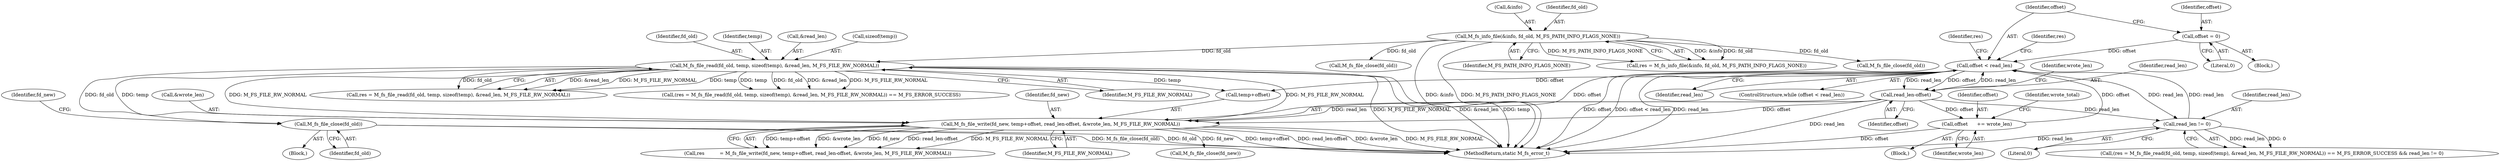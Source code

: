 digraph "0_mstdlib_db124b8f607dd0a40a9aef2d4d468fad433522a7_1@API" {
"1000297" [label="(Call,M_fs_file_close(fd_old))"];
"1000201" [label="(Call,M_fs_file_read(fd_old, temp, sizeof(temp), &read_len, M_FS_FILE_RW_NORMAL))"];
"1000156" [label="(Call,M_fs_info_file(&info, fd_old, M_FS_PATH_INFO_FLAGS_NONE))"];
"1000224" [label="(Call,M_fs_file_write(fd_new, temp+offset, read_len-offset, &wrote_len, M_FS_FILE_RW_NORMAL))"];
"1000218" [label="(Call,offset < read_len)"];
"1000235" [label="(Call,offset      += wrote_len)"];
"1000229" [label="(Call,read_len-offset)"];
"1000214" [label="(Call,offset = 0)"];
"1000210" [label="(Call,read_len != 0)"];
"1000219" [label="(Identifier,offset)"];
"1000203" [label="(Identifier,temp)"];
"1000192" [label="(Call,M_fs_file_close(fd_old))"];
"1000300" [label="(Identifier,fd_new)"];
"1000232" [label="(Call,&wrote_len)"];
"1000235" [label="(Call,offset      += wrote_len)"];
"1000224" [label="(Call,M_fs_file_write(fd_new, temp+offset, read_len-offset, &wrote_len, M_FS_FILE_RW_NORMAL))"];
"1000212" [label="(Literal,0)"];
"1000222" [label="(Call,res          = M_fs_file_write(fd_new, temp+offset, read_len-offset, &wrote_len, M_FS_FILE_RW_NORMAL))"];
"1000233" [label="(Identifier,wrote_len)"];
"1000237" [label="(Identifier,wrote_len)"];
"1000236" [label="(Identifier,offset)"];
"1000234" [label="(Identifier,M_FS_FILE_RW_NORMAL)"];
"1000221" [label="(Block,)"];
"1000199" [label="(Call,res = M_fs_file_read(fd_old, temp, sizeof(temp), &read_len, M_FS_FILE_RW_NORMAL))"];
"1000206" [label="(Call,&read_len)"];
"1000197" [label="(Call,(res = M_fs_file_read(fd_old, temp, sizeof(temp), &read_len, M_FS_FILE_RW_NORMAL)) == M_FS_ERROR_SUCCESS && read_len != 0)"];
"1000204" [label="(Call,sizeof(temp))"];
"1000218" [label="(Call,offset < read_len)"];
"1000226" [label="(Call,temp+offset)"];
"1000166" [label="(Call,M_fs_file_close(fd_old))"];
"1000230" [label="(Identifier,read_len)"];
"1000299" [label="(Call,M_fs_file_close(fd_new))"];
"1000297" [label="(Call,M_fs_file_close(fd_old))"];
"1000293" [label="(Identifier,res)"];
"1000159" [label="(Identifier,fd_old)"];
"1000198" [label="(Call,(res = M_fs_file_read(fd_old, temp, sizeof(temp), &read_len, M_FS_FILE_RW_NORMAL)) == M_FS_ERROR_SUCCESS)"];
"1000111" [label="(Block,)"];
"1000214" [label="(Call,offset = 0)"];
"1000208" [label="(Identifier,M_FS_FILE_RW_NORMAL)"];
"1000157" [label="(Call,&info)"];
"1000225" [label="(Identifier,fd_new)"];
"1000229" [label="(Call,read_len-offset)"];
"1000220" [label="(Identifier,read_len)"];
"1000223" [label="(Identifier,res)"];
"1000211" [label="(Identifier,read_len)"];
"1000298" [label="(Identifier,fd_old)"];
"1000231" [label="(Identifier,offset)"];
"1000213" [label="(Block,)"];
"1000156" [label="(Call,M_fs_info_file(&info, fd_old, M_FS_PATH_INFO_FLAGS_NONE))"];
"1000215" [label="(Identifier,offset)"];
"1000239" [label="(Identifier,wrote_total)"];
"1000216" [label="(Literal,0)"];
"1000310" [label="(MethodReturn,static M_fs_error_t)"];
"1000201" [label="(Call,M_fs_file_read(fd_old, temp, sizeof(temp), &read_len, M_FS_FILE_RW_NORMAL))"];
"1000202" [label="(Identifier,fd_old)"];
"1000160" [label="(Identifier,M_FS_PATH_INFO_FLAGS_NONE)"];
"1000154" [label="(Call,res = M_fs_info_file(&info, fd_old, M_FS_PATH_INFO_FLAGS_NONE))"];
"1000210" [label="(Call,read_len != 0)"];
"1000217" [label="(ControlStructure,while (offset < read_len))"];
"1000297" -> "1000111"  [label="AST: "];
"1000297" -> "1000298"  [label="CFG: "];
"1000298" -> "1000297"  [label="AST: "];
"1000300" -> "1000297"  [label="CFG: "];
"1000297" -> "1000310"  [label="DDG: fd_old"];
"1000297" -> "1000310"  [label="DDG: M_fs_file_close(fd_old)"];
"1000201" -> "1000297"  [label="DDG: fd_old"];
"1000201" -> "1000199"  [label="AST: "];
"1000201" -> "1000208"  [label="CFG: "];
"1000202" -> "1000201"  [label="AST: "];
"1000203" -> "1000201"  [label="AST: "];
"1000204" -> "1000201"  [label="AST: "];
"1000206" -> "1000201"  [label="AST: "];
"1000208" -> "1000201"  [label="AST: "];
"1000199" -> "1000201"  [label="CFG: "];
"1000201" -> "1000310"  [label="DDG: &read_len"];
"1000201" -> "1000310"  [label="DDG: temp"];
"1000201" -> "1000310"  [label="DDG: M_FS_FILE_RW_NORMAL"];
"1000201" -> "1000198"  [label="DDG: &read_len"];
"1000201" -> "1000198"  [label="DDG: M_FS_FILE_RW_NORMAL"];
"1000201" -> "1000198"  [label="DDG: temp"];
"1000201" -> "1000198"  [label="DDG: fd_old"];
"1000201" -> "1000199"  [label="DDG: &read_len"];
"1000201" -> "1000199"  [label="DDG: M_FS_FILE_RW_NORMAL"];
"1000201" -> "1000199"  [label="DDG: temp"];
"1000201" -> "1000199"  [label="DDG: fd_old"];
"1000156" -> "1000201"  [label="DDG: fd_old"];
"1000224" -> "1000201"  [label="DDG: M_FS_FILE_RW_NORMAL"];
"1000201" -> "1000224"  [label="DDG: temp"];
"1000201" -> "1000224"  [label="DDG: M_FS_FILE_RW_NORMAL"];
"1000201" -> "1000226"  [label="DDG: temp"];
"1000156" -> "1000154"  [label="AST: "];
"1000156" -> "1000160"  [label="CFG: "];
"1000157" -> "1000156"  [label="AST: "];
"1000159" -> "1000156"  [label="AST: "];
"1000160" -> "1000156"  [label="AST: "];
"1000154" -> "1000156"  [label="CFG: "];
"1000156" -> "1000310"  [label="DDG: &info"];
"1000156" -> "1000310"  [label="DDG: M_FS_PATH_INFO_FLAGS_NONE"];
"1000156" -> "1000154"  [label="DDG: &info"];
"1000156" -> "1000154"  [label="DDG: fd_old"];
"1000156" -> "1000154"  [label="DDG: M_FS_PATH_INFO_FLAGS_NONE"];
"1000156" -> "1000166"  [label="DDG: fd_old"];
"1000156" -> "1000192"  [label="DDG: fd_old"];
"1000224" -> "1000222"  [label="AST: "];
"1000224" -> "1000234"  [label="CFG: "];
"1000225" -> "1000224"  [label="AST: "];
"1000226" -> "1000224"  [label="AST: "];
"1000229" -> "1000224"  [label="AST: "];
"1000232" -> "1000224"  [label="AST: "];
"1000234" -> "1000224"  [label="AST: "];
"1000222" -> "1000224"  [label="CFG: "];
"1000224" -> "1000310"  [label="DDG: temp+offset"];
"1000224" -> "1000310"  [label="DDG: read_len-offset"];
"1000224" -> "1000310"  [label="DDG: &wrote_len"];
"1000224" -> "1000310"  [label="DDG: M_FS_FILE_RW_NORMAL"];
"1000224" -> "1000222"  [label="DDG: temp+offset"];
"1000224" -> "1000222"  [label="DDG: &wrote_len"];
"1000224" -> "1000222"  [label="DDG: fd_new"];
"1000224" -> "1000222"  [label="DDG: read_len-offset"];
"1000224" -> "1000222"  [label="DDG: M_FS_FILE_RW_NORMAL"];
"1000218" -> "1000224"  [label="DDG: offset"];
"1000229" -> "1000224"  [label="DDG: read_len"];
"1000229" -> "1000224"  [label="DDG: offset"];
"1000224" -> "1000299"  [label="DDG: fd_new"];
"1000218" -> "1000217"  [label="AST: "];
"1000218" -> "1000220"  [label="CFG: "];
"1000219" -> "1000218"  [label="AST: "];
"1000220" -> "1000218"  [label="AST: "];
"1000223" -> "1000218"  [label="CFG: "];
"1000293" -> "1000218"  [label="CFG: "];
"1000218" -> "1000310"  [label="DDG: offset"];
"1000218" -> "1000310"  [label="DDG: offset < read_len"];
"1000218" -> "1000310"  [label="DDG: read_len"];
"1000218" -> "1000210"  [label="DDG: read_len"];
"1000235" -> "1000218"  [label="DDG: offset"];
"1000214" -> "1000218"  [label="DDG: offset"];
"1000210" -> "1000218"  [label="DDG: read_len"];
"1000229" -> "1000218"  [label="DDG: read_len"];
"1000218" -> "1000226"  [label="DDG: offset"];
"1000218" -> "1000229"  [label="DDG: read_len"];
"1000218" -> "1000229"  [label="DDG: offset"];
"1000235" -> "1000221"  [label="AST: "];
"1000235" -> "1000237"  [label="CFG: "];
"1000236" -> "1000235"  [label="AST: "];
"1000237" -> "1000235"  [label="AST: "];
"1000239" -> "1000235"  [label="CFG: "];
"1000235" -> "1000310"  [label="DDG: offset"];
"1000229" -> "1000235"  [label="DDG: offset"];
"1000229" -> "1000231"  [label="CFG: "];
"1000230" -> "1000229"  [label="AST: "];
"1000231" -> "1000229"  [label="AST: "];
"1000233" -> "1000229"  [label="CFG: "];
"1000229" -> "1000310"  [label="DDG: read_len"];
"1000229" -> "1000210"  [label="DDG: read_len"];
"1000214" -> "1000213"  [label="AST: "];
"1000214" -> "1000216"  [label="CFG: "];
"1000215" -> "1000214"  [label="AST: "];
"1000216" -> "1000214"  [label="AST: "];
"1000219" -> "1000214"  [label="CFG: "];
"1000210" -> "1000197"  [label="AST: "];
"1000210" -> "1000212"  [label="CFG: "];
"1000211" -> "1000210"  [label="AST: "];
"1000212" -> "1000210"  [label="AST: "];
"1000197" -> "1000210"  [label="CFG: "];
"1000210" -> "1000310"  [label="DDG: read_len"];
"1000210" -> "1000197"  [label="DDG: read_len"];
"1000210" -> "1000197"  [label="DDG: 0"];
}
